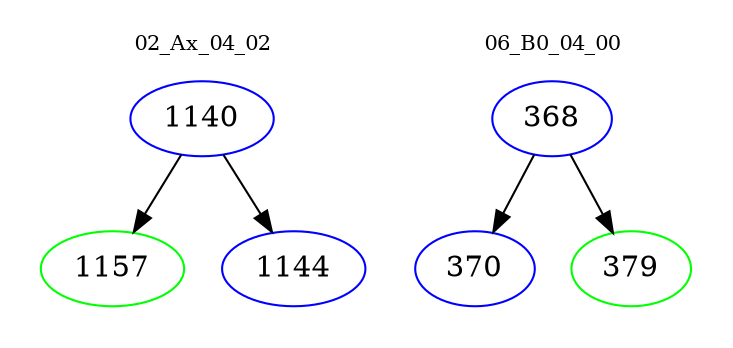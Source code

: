 digraph{
subgraph cluster_0 {
color = white
label = "02_Ax_04_02";
fontsize=10;
T0_1140 [label="1140", color="blue"]
T0_1140 -> T0_1157 [color="black"]
T0_1157 [label="1157", color="green"]
T0_1140 -> T0_1144 [color="black"]
T0_1144 [label="1144", color="blue"]
}
subgraph cluster_1 {
color = white
label = "06_B0_04_00";
fontsize=10;
T1_368 [label="368", color="blue"]
T1_368 -> T1_370 [color="black"]
T1_370 [label="370", color="blue"]
T1_368 -> T1_379 [color="black"]
T1_379 [label="379", color="green"]
}
}
